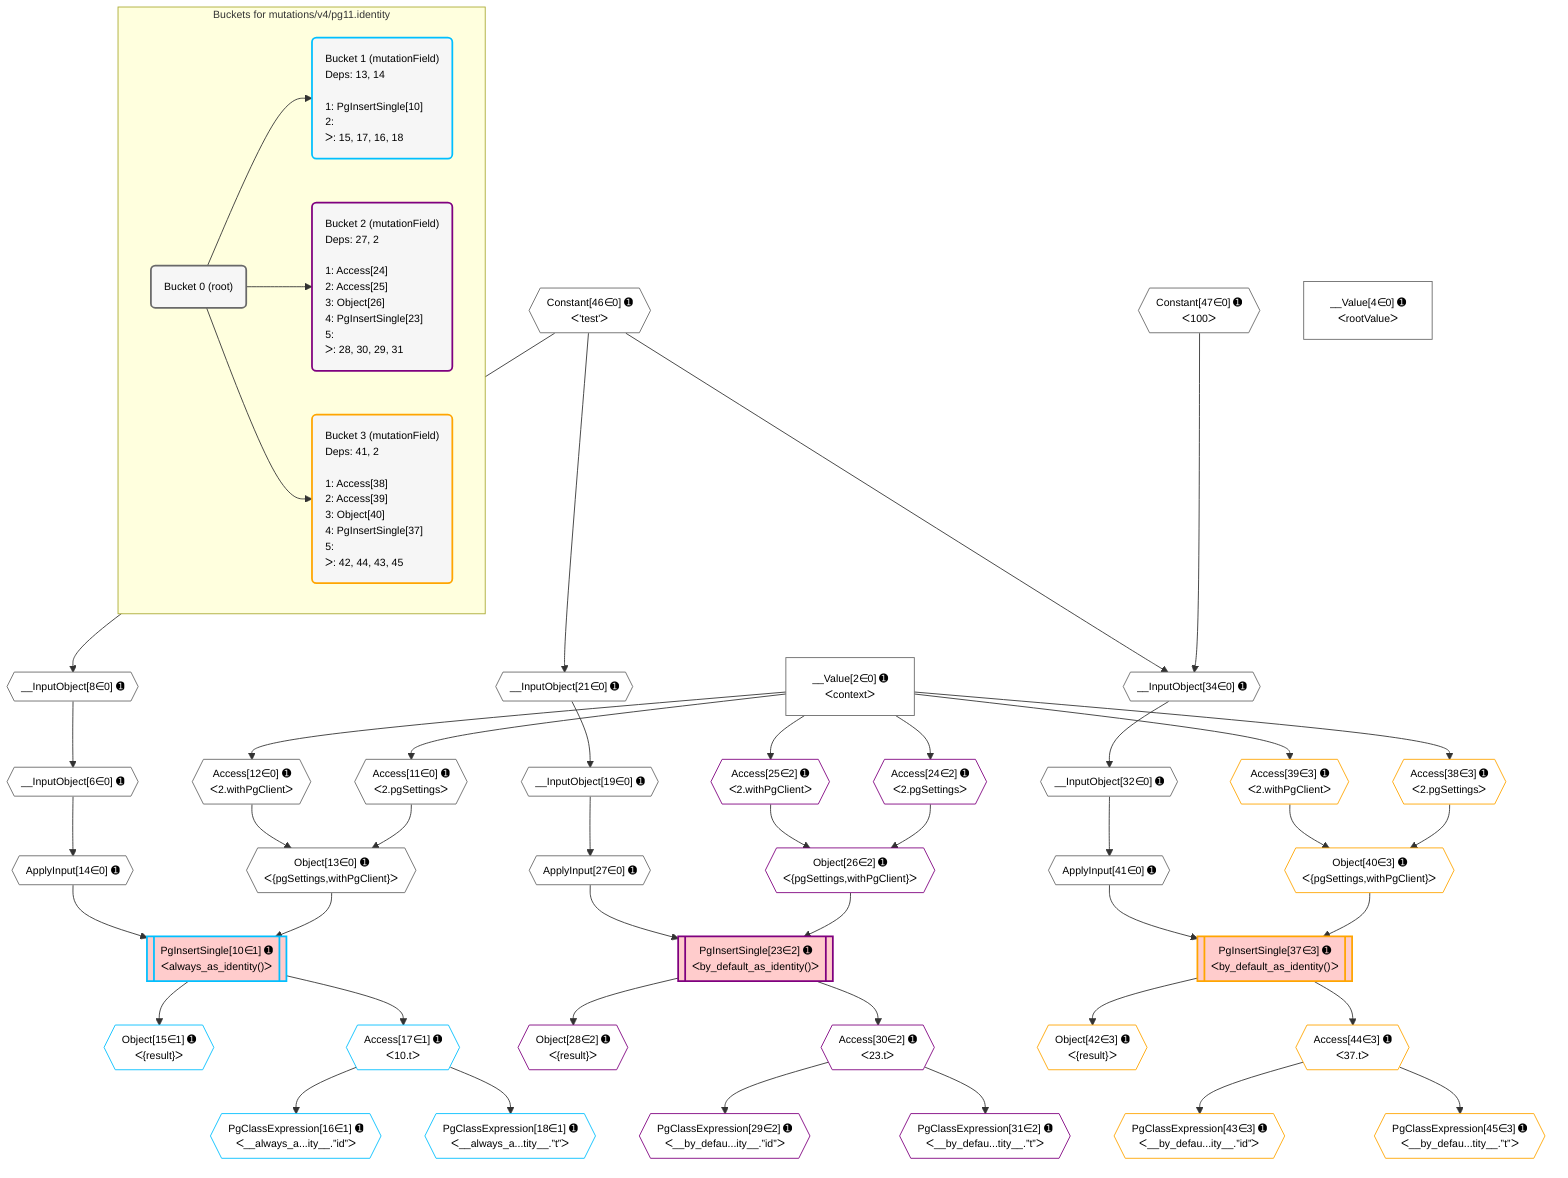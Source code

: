 %%{init: {'themeVariables': { 'fontSize': '12px'}}}%%
graph TD
    classDef path fill:#eee,stroke:#000,color:#000
    classDef plan fill:#fff,stroke-width:1px,color:#000
    classDef itemplan fill:#fff,stroke-width:2px,color:#000
    classDef unbatchedplan fill:#dff,stroke-width:1px,color:#000
    classDef sideeffectplan fill:#fcc,stroke-width:2px,color:#000
    classDef bucket fill:#f6f6f6,color:#000,stroke-width:2px,text-align:left


    %% plan dependencies
    __InputObject6{{"__InputObject[6∈0] ➊"}}:::plan
    __InputObject8{{"__InputObject[8∈0] ➊"}}:::plan
    __InputObject8 --> __InputObject6
    Object13{{"Object[13∈0] ➊<br />ᐸ{pgSettings,withPgClient}ᐳ"}}:::plan
    Access11{{"Access[11∈0] ➊<br />ᐸ2.pgSettingsᐳ"}}:::plan
    Access12{{"Access[12∈0] ➊<br />ᐸ2.withPgClientᐳ"}}:::plan
    Access11 & Access12 --> Object13
    __InputObject19{{"__InputObject[19∈0] ➊"}}:::plan
    __InputObject21{{"__InputObject[21∈0] ➊"}}:::plan
    __InputObject21 --> __InputObject19
    Constant46{{"Constant[46∈0] ➊<br />ᐸ'test'ᐳ"}}:::plan
    Constant46 --> __InputObject21
    __InputObject32{{"__InputObject[32∈0] ➊"}}:::plan
    __InputObject34{{"__InputObject[34∈0] ➊"}}:::plan
    __InputObject34 --> __InputObject32
    Constant47{{"Constant[47∈0] ➊<br />ᐸ100ᐳ"}}:::plan
    Constant47 & Constant46 --> __InputObject34
    Constant46 --> __InputObject8
    __Value2["__Value[2∈0] ➊<br />ᐸcontextᐳ"]:::plan
    __Value2 --> Access11
    __Value2 --> Access12
    ApplyInput14{{"ApplyInput[14∈0] ➊"}}:::plan
    __InputObject6 --> ApplyInput14
    ApplyInput27{{"ApplyInput[27∈0] ➊"}}:::plan
    __InputObject19 --> ApplyInput27
    ApplyInput41{{"ApplyInput[41∈0] ➊"}}:::plan
    __InputObject32 --> ApplyInput41
    __Value4["__Value[4∈0] ➊<br />ᐸrootValueᐳ"]:::plan
    PgInsertSingle10[["PgInsertSingle[10∈1] ➊<br />ᐸalways_as_identity()ᐳ"]]:::sideeffectplan
    Object13 & ApplyInput14 --> PgInsertSingle10
    Object15{{"Object[15∈1] ➊<br />ᐸ{result}ᐳ"}}:::plan
    PgInsertSingle10 --> Object15
    PgClassExpression16{{"PgClassExpression[16∈1] ➊<br />ᐸ__always_a...ity__.”id”ᐳ"}}:::plan
    Access17{{"Access[17∈1] ➊<br />ᐸ10.tᐳ"}}:::plan
    Access17 --> PgClassExpression16
    PgInsertSingle10 --> Access17
    PgClassExpression18{{"PgClassExpression[18∈1] ➊<br />ᐸ__always_a...tity__.”t”ᐳ"}}:::plan
    Access17 --> PgClassExpression18
    PgInsertSingle23[["PgInsertSingle[23∈2] ➊<br />ᐸby_default_as_identity()ᐳ"]]:::sideeffectplan
    Object26{{"Object[26∈2] ➊<br />ᐸ{pgSettings,withPgClient}ᐳ"}}:::plan
    Object26 & ApplyInput27 --> PgInsertSingle23
    Access24{{"Access[24∈2] ➊<br />ᐸ2.pgSettingsᐳ"}}:::plan
    Access25{{"Access[25∈2] ➊<br />ᐸ2.withPgClientᐳ"}}:::plan
    Access24 & Access25 --> Object26
    __Value2 --> Access24
    __Value2 --> Access25
    Object28{{"Object[28∈2] ➊<br />ᐸ{result}ᐳ"}}:::plan
    PgInsertSingle23 --> Object28
    PgClassExpression29{{"PgClassExpression[29∈2] ➊<br />ᐸ__by_defau...ity__.”id”ᐳ"}}:::plan
    Access30{{"Access[30∈2] ➊<br />ᐸ23.tᐳ"}}:::plan
    Access30 --> PgClassExpression29
    PgInsertSingle23 --> Access30
    PgClassExpression31{{"PgClassExpression[31∈2] ➊<br />ᐸ__by_defau...tity__.”t”ᐳ"}}:::plan
    Access30 --> PgClassExpression31
    PgInsertSingle37[["PgInsertSingle[37∈3] ➊<br />ᐸby_default_as_identity()ᐳ"]]:::sideeffectplan
    Object40{{"Object[40∈3] ➊<br />ᐸ{pgSettings,withPgClient}ᐳ"}}:::plan
    Object40 & ApplyInput41 --> PgInsertSingle37
    Access38{{"Access[38∈3] ➊<br />ᐸ2.pgSettingsᐳ"}}:::plan
    Access39{{"Access[39∈3] ➊<br />ᐸ2.withPgClientᐳ"}}:::plan
    Access38 & Access39 --> Object40
    __Value2 --> Access38
    __Value2 --> Access39
    Object42{{"Object[42∈3] ➊<br />ᐸ{result}ᐳ"}}:::plan
    PgInsertSingle37 --> Object42
    PgClassExpression43{{"PgClassExpression[43∈3] ➊<br />ᐸ__by_defau...ity__.”id”ᐳ"}}:::plan
    Access44{{"Access[44∈3] ➊<br />ᐸ37.tᐳ"}}:::plan
    Access44 --> PgClassExpression43
    PgInsertSingle37 --> Access44
    PgClassExpression45{{"PgClassExpression[45∈3] ➊<br />ᐸ__by_defau...tity__.”t”ᐳ"}}:::plan
    Access44 --> PgClassExpression45

    %% define steps

    subgraph "Buckets for mutations/v4/pg11.identity"
    Bucket0("Bucket 0 (root)"):::bucket
    classDef bucket0 stroke:#696969
    class Bucket0,__Value2,__Value4,__InputObject6,__InputObject8,Access11,Access12,Object13,ApplyInput14,__InputObject19,__InputObject21,ApplyInput27,__InputObject32,__InputObject34,ApplyInput41,Constant46,Constant47 bucket0
    Bucket1("Bucket 1 (mutationField)<br />Deps: 13, 14<br /><br />1: PgInsertSingle[10]<br />2: <br />ᐳ: 15, 17, 16, 18"):::bucket
    classDef bucket1 stroke:#00bfff
    class Bucket1,PgInsertSingle10,Object15,PgClassExpression16,Access17,PgClassExpression18 bucket1
    Bucket2("Bucket 2 (mutationField)<br />Deps: 27, 2<br /><br />1: Access[24]<br />2: Access[25]<br />3: Object[26]<br />4: PgInsertSingle[23]<br />5: <br />ᐳ: 28, 30, 29, 31"):::bucket
    classDef bucket2 stroke:#7f007f
    class Bucket2,PgInsertSingle23,Access24,Access25,Object26,Object28,PgClassExpression29,Access30,PgClassExpression31 bucket2
    Bucket3("Bucket 3 (mutationField)<br />Deps: 41, 2<br /><br />1: Access[38]<br />2: Access[39]<br />3: Object[40]<br />4: PgInsertSingle[37]<br />5: <br />ᐳ: 42, 44, 43, 45"):::bucket
    classDef bucket3 stroke:#ffa500
    class Bucket3,PgInsertSingle37,Access38,Access39,Object40,Object42,PgClassExpression43,Access44,PgClassExpression45 bucket3
    Bucket0 --> Bucket1 & Bucket2 & Bucket3
    end